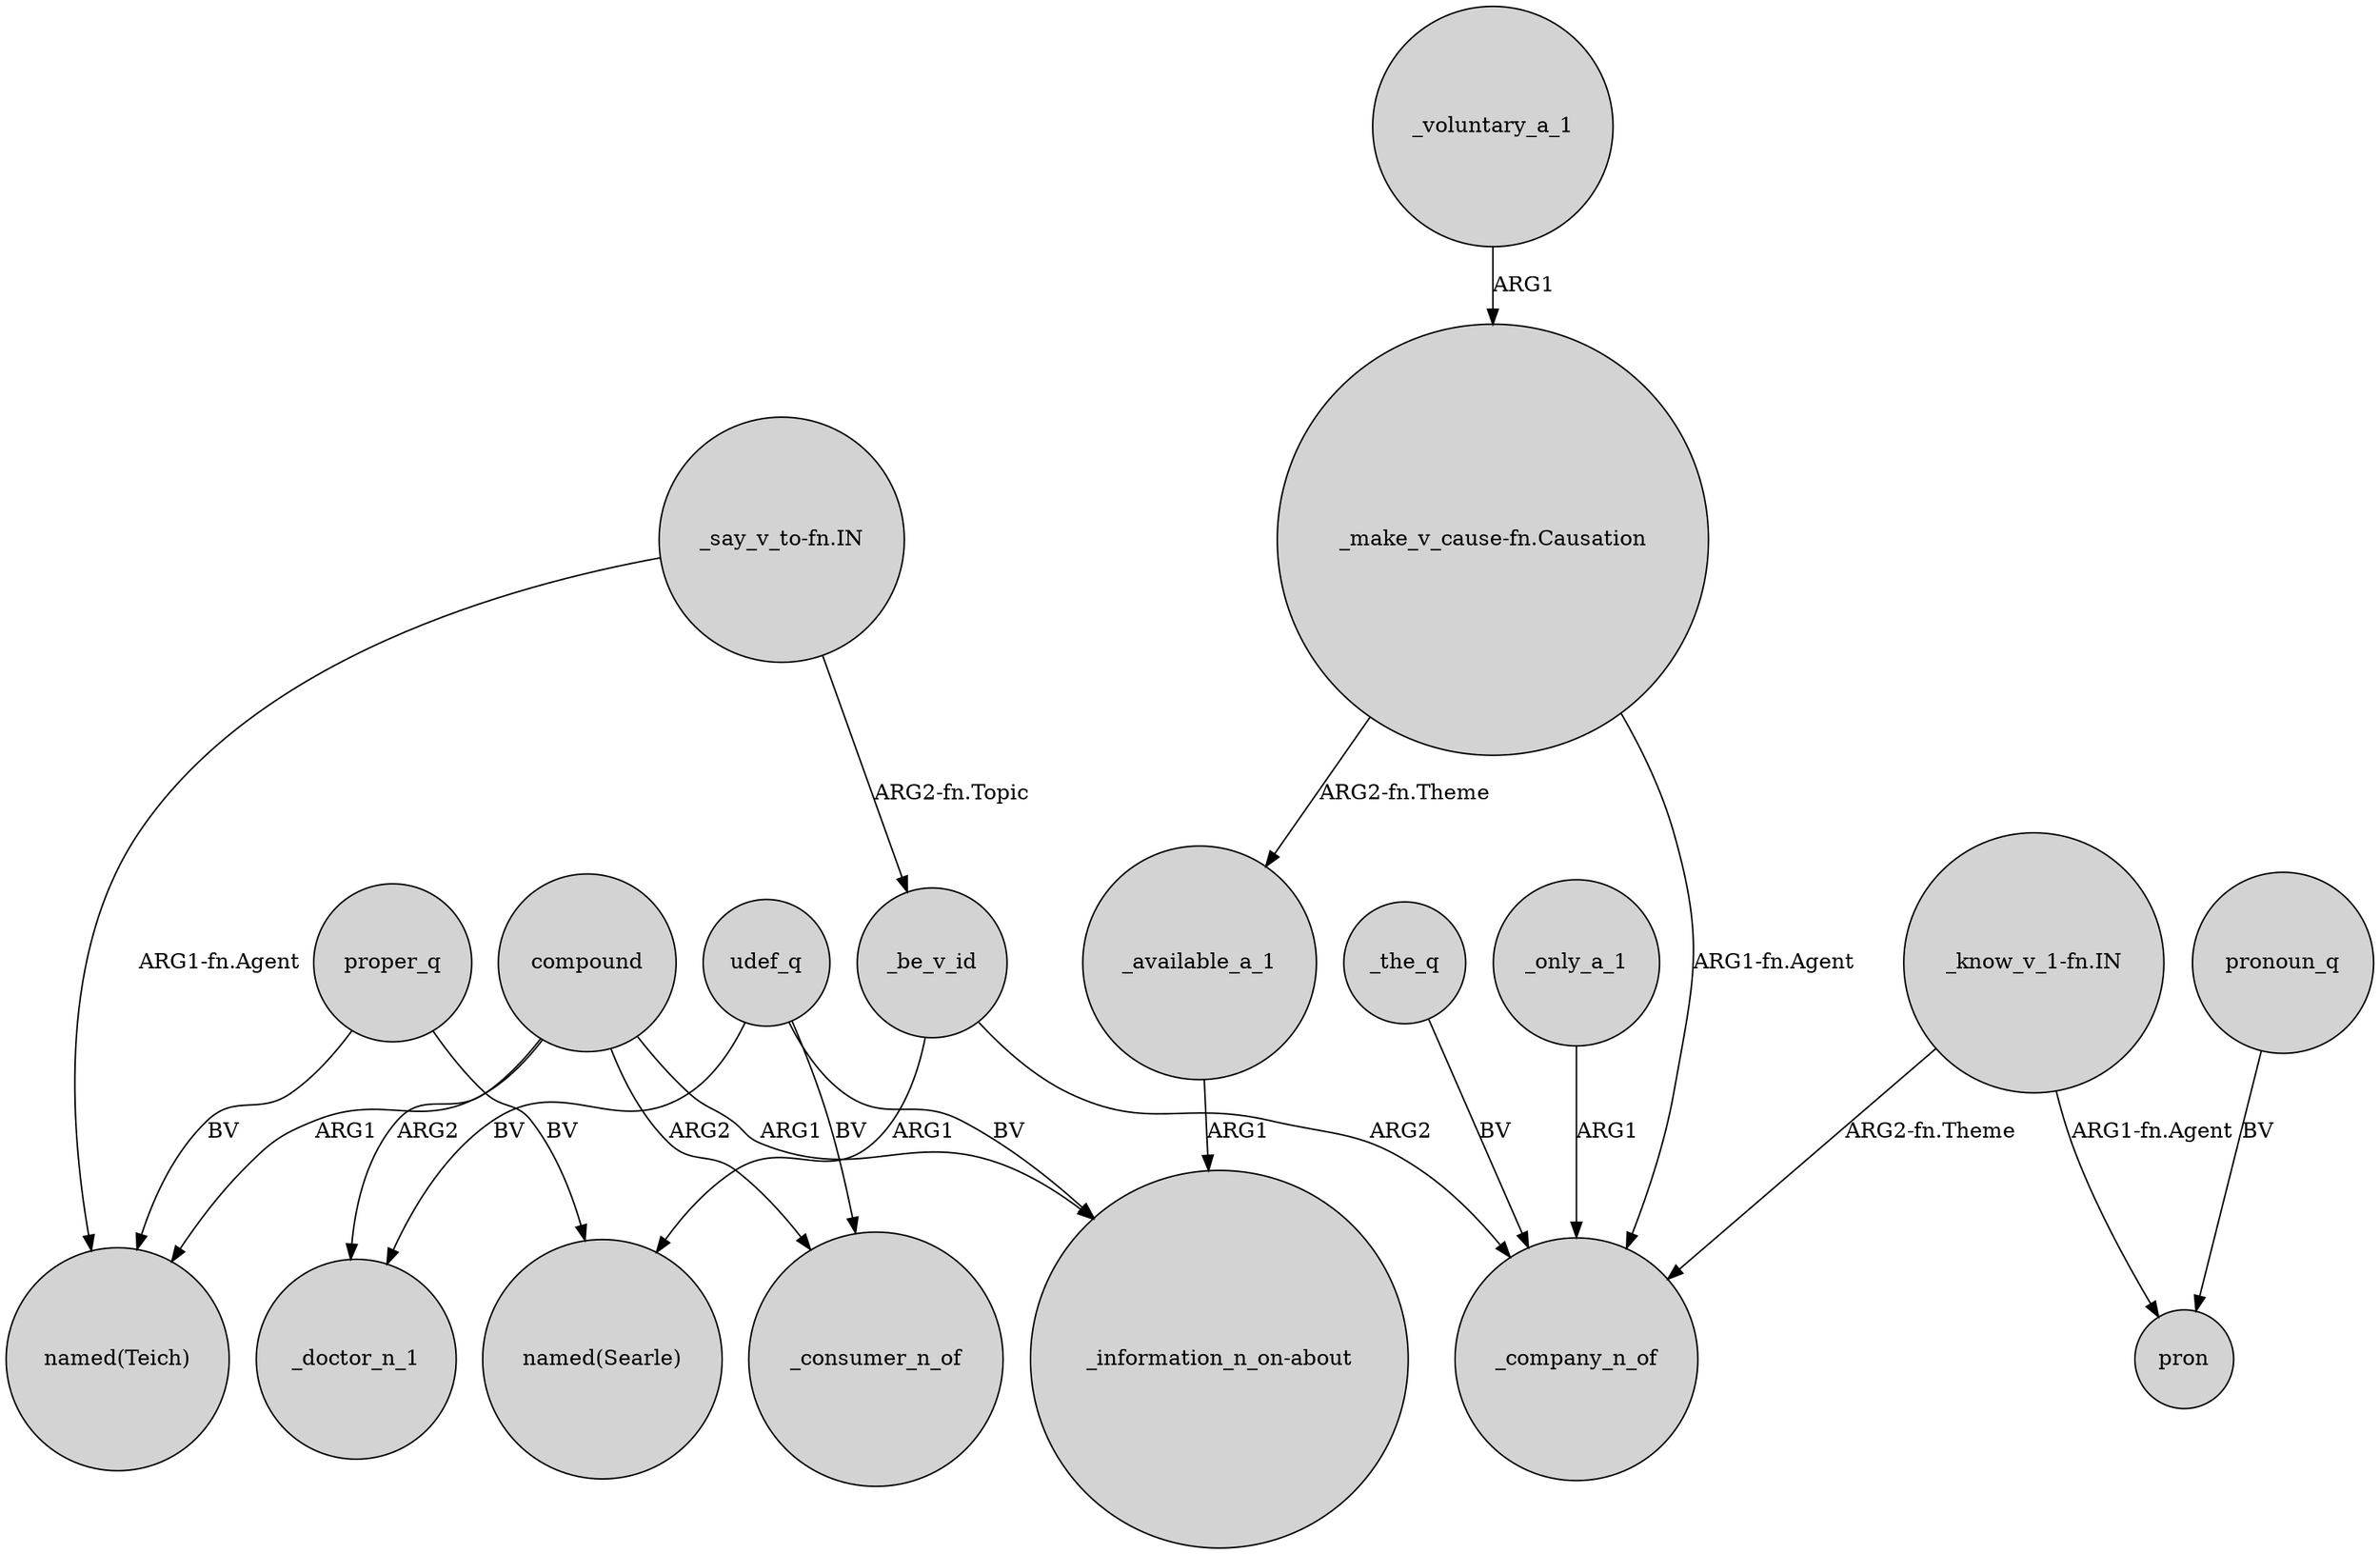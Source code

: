 digraph {
	node [shape=circle style=filled]
	"_say_v_to-fn.IN" -> "named(Teich)" [label="ARG1-fn.Agent"]
	compound -> _doctor_n_1 [label=ARG2]
	"_make_v_cause-fn.Causation" -> _available_a_1 [label="ARG2-fn.Theme"]
	proper_q -> "named(Searle)" [label=BV]
	_voluntary_a_1 -> "_make_v_cause-fn.Causation" [label=ARG1]
	_only_a_1 -> _company_n_of [label=ARG1]
	_be_v_id -> _company_n_of [label=ARG2]
	"_know_v_1-fn.IN" -> pron [label="ARG1-fn.Agent"]
	"_know_v_1-fn.IN" -> _company_n_of [label="ARG2-fn.Theme"]
	udef_q -> _doctor_n_1 [label=BV]
	_the_q -> _company_n_of [label=BV]
	udef_q -> "_information_n_on-about" [label=BV]
	"_say_v_to-fn.IN" -> _be_v_id [label="ARG2-fn.Topic"]
	pronoun_q -> pron [label=BV]
	proper_q -> "named(Teich)" [label=BV]
	"_make_v_cause-fn.Causation" -> _company_n_of [label="ARG1-fn.Agent"]
	udef_q -> _consumer_n_of [label=BV]
	compound -> "named(Teich)" [label=ARG1]
	compound -> _consumer_n_of [label=ARG2]
	_be_v_id -> "named(Searle)" [label=ARG1]
	compound -> "_information_n_on-about" [label=ARG1]
	_available_a_1 -> "_information_n_on-about" [label=ARG1]
}
